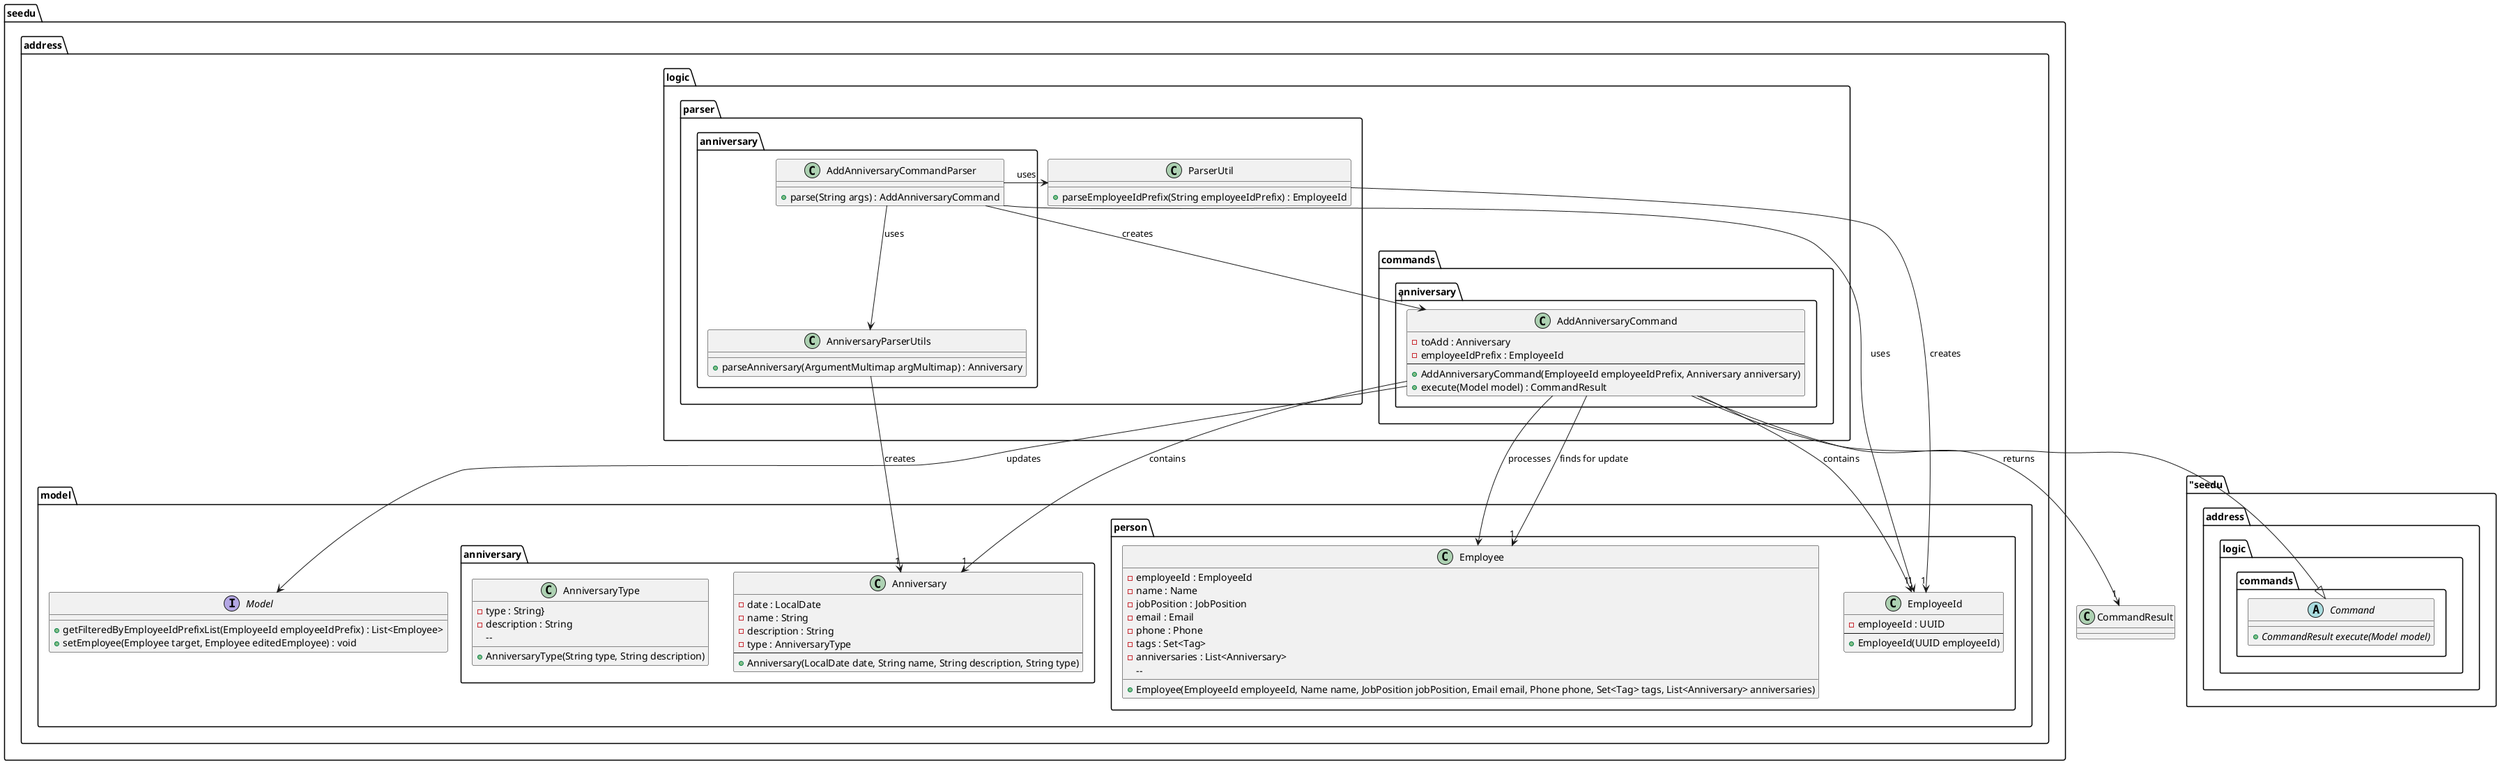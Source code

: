 @startuml
package seedu.address.logic.parser.anniversary {
    class AddAnniversaryCommandParser {
        + parse(String args) : AddAnniversaryCommand
    }
    class AnniversaryParserUtils {
        + parseAnniversary(ArgumentMultimap argMultimap) : Anniversary
    }
}

package seedu.address.logic.parser {
    class ParserUtil {
    + parseEmployeeIdPrefix(String employeeIdPrefix) : EmployeeId
    }
}

package "seedu.address.logic.commands {
    abstract class Command {
    + CommandResult execute(Model model) {abstract}
    }
}

package seedu.address.model {
    interface Model {
        + getFilteredByEmployeeIdPrefixList(EmployeeId employeeIdPrefix) : List<Employee>
        + setEmployee(Employee target, Employee editedEmployee) : void
    }
}

package seedu.address.logic.commands.anniversary {
    class AddAnniversaryCommand {
        - toAdd : Anniversary
        - employeeIdPrefix : EmployeeId
        --
        + AddAnniversaryCommand(EmployeeId employeeIdPrefix, Anniversary anniversary)
        + execute(Model model) : CommandResult
    }
}

package seedu.address.model.anniversary {
    class Anniversary {
        - date : LocalDate
        - name : String
        - description : String
        - type : AnniversaryType
        --
        + Anniversary(LocalDate date, String name, String description, String type)
    }
    class AnniversaryType {
    - type : String}
        - description : String
        --
        + AnniversaryType(String type, String description)
    }
}

package seedu.address.model.person {
    class EmployeeId {
        - employeeId : UUID
        --
        + EmployeeId(UUID employeeId)
    }
    class Employee {
    - employeeId : EmployeeId
        - name : Name
        - jobPosition : JobPosition
        - email : Email
        - phone : Phone
        - tags : Set<Tag>
        - anniversaries : List<Anniversary>
        --
        + Employee(EmployeeId employeeId, Name name, JobPosition jobPosition, Email email, Phone phone, Set<Tag> tags, List<Anniversary> anniversaries)
    }
}

AddAnniversaryCommand --|> Command
AddAnniversaryCommandParser --> "1" AddAnniversaryCommand : creates
AddAnniversaryCommandParser --> AnniversaryParserUtils : uses
AddAnniversaryCommandParser -> ParserUtil : uses
AddAnniversaryCommandParser --> "1" EmployeeId : uses
ParserUtil --> "1" EmployeeId : creates
AnniversaryParserUtils -> "1" Anniversary : creates
AddAnniversaryCommand --> "1" CommandResult : returns
AddAnniversaryCommand --> "1" Anniversary : contains
AddAnniversaryCommand --> "1" EmployeeId : contains
AddAnniversaryCommand -> Employee : processes
AddAnniversaryCommand -> "1" Employee : finds for update
AddAnniversaryCommand -> Model : updates



@enduml

